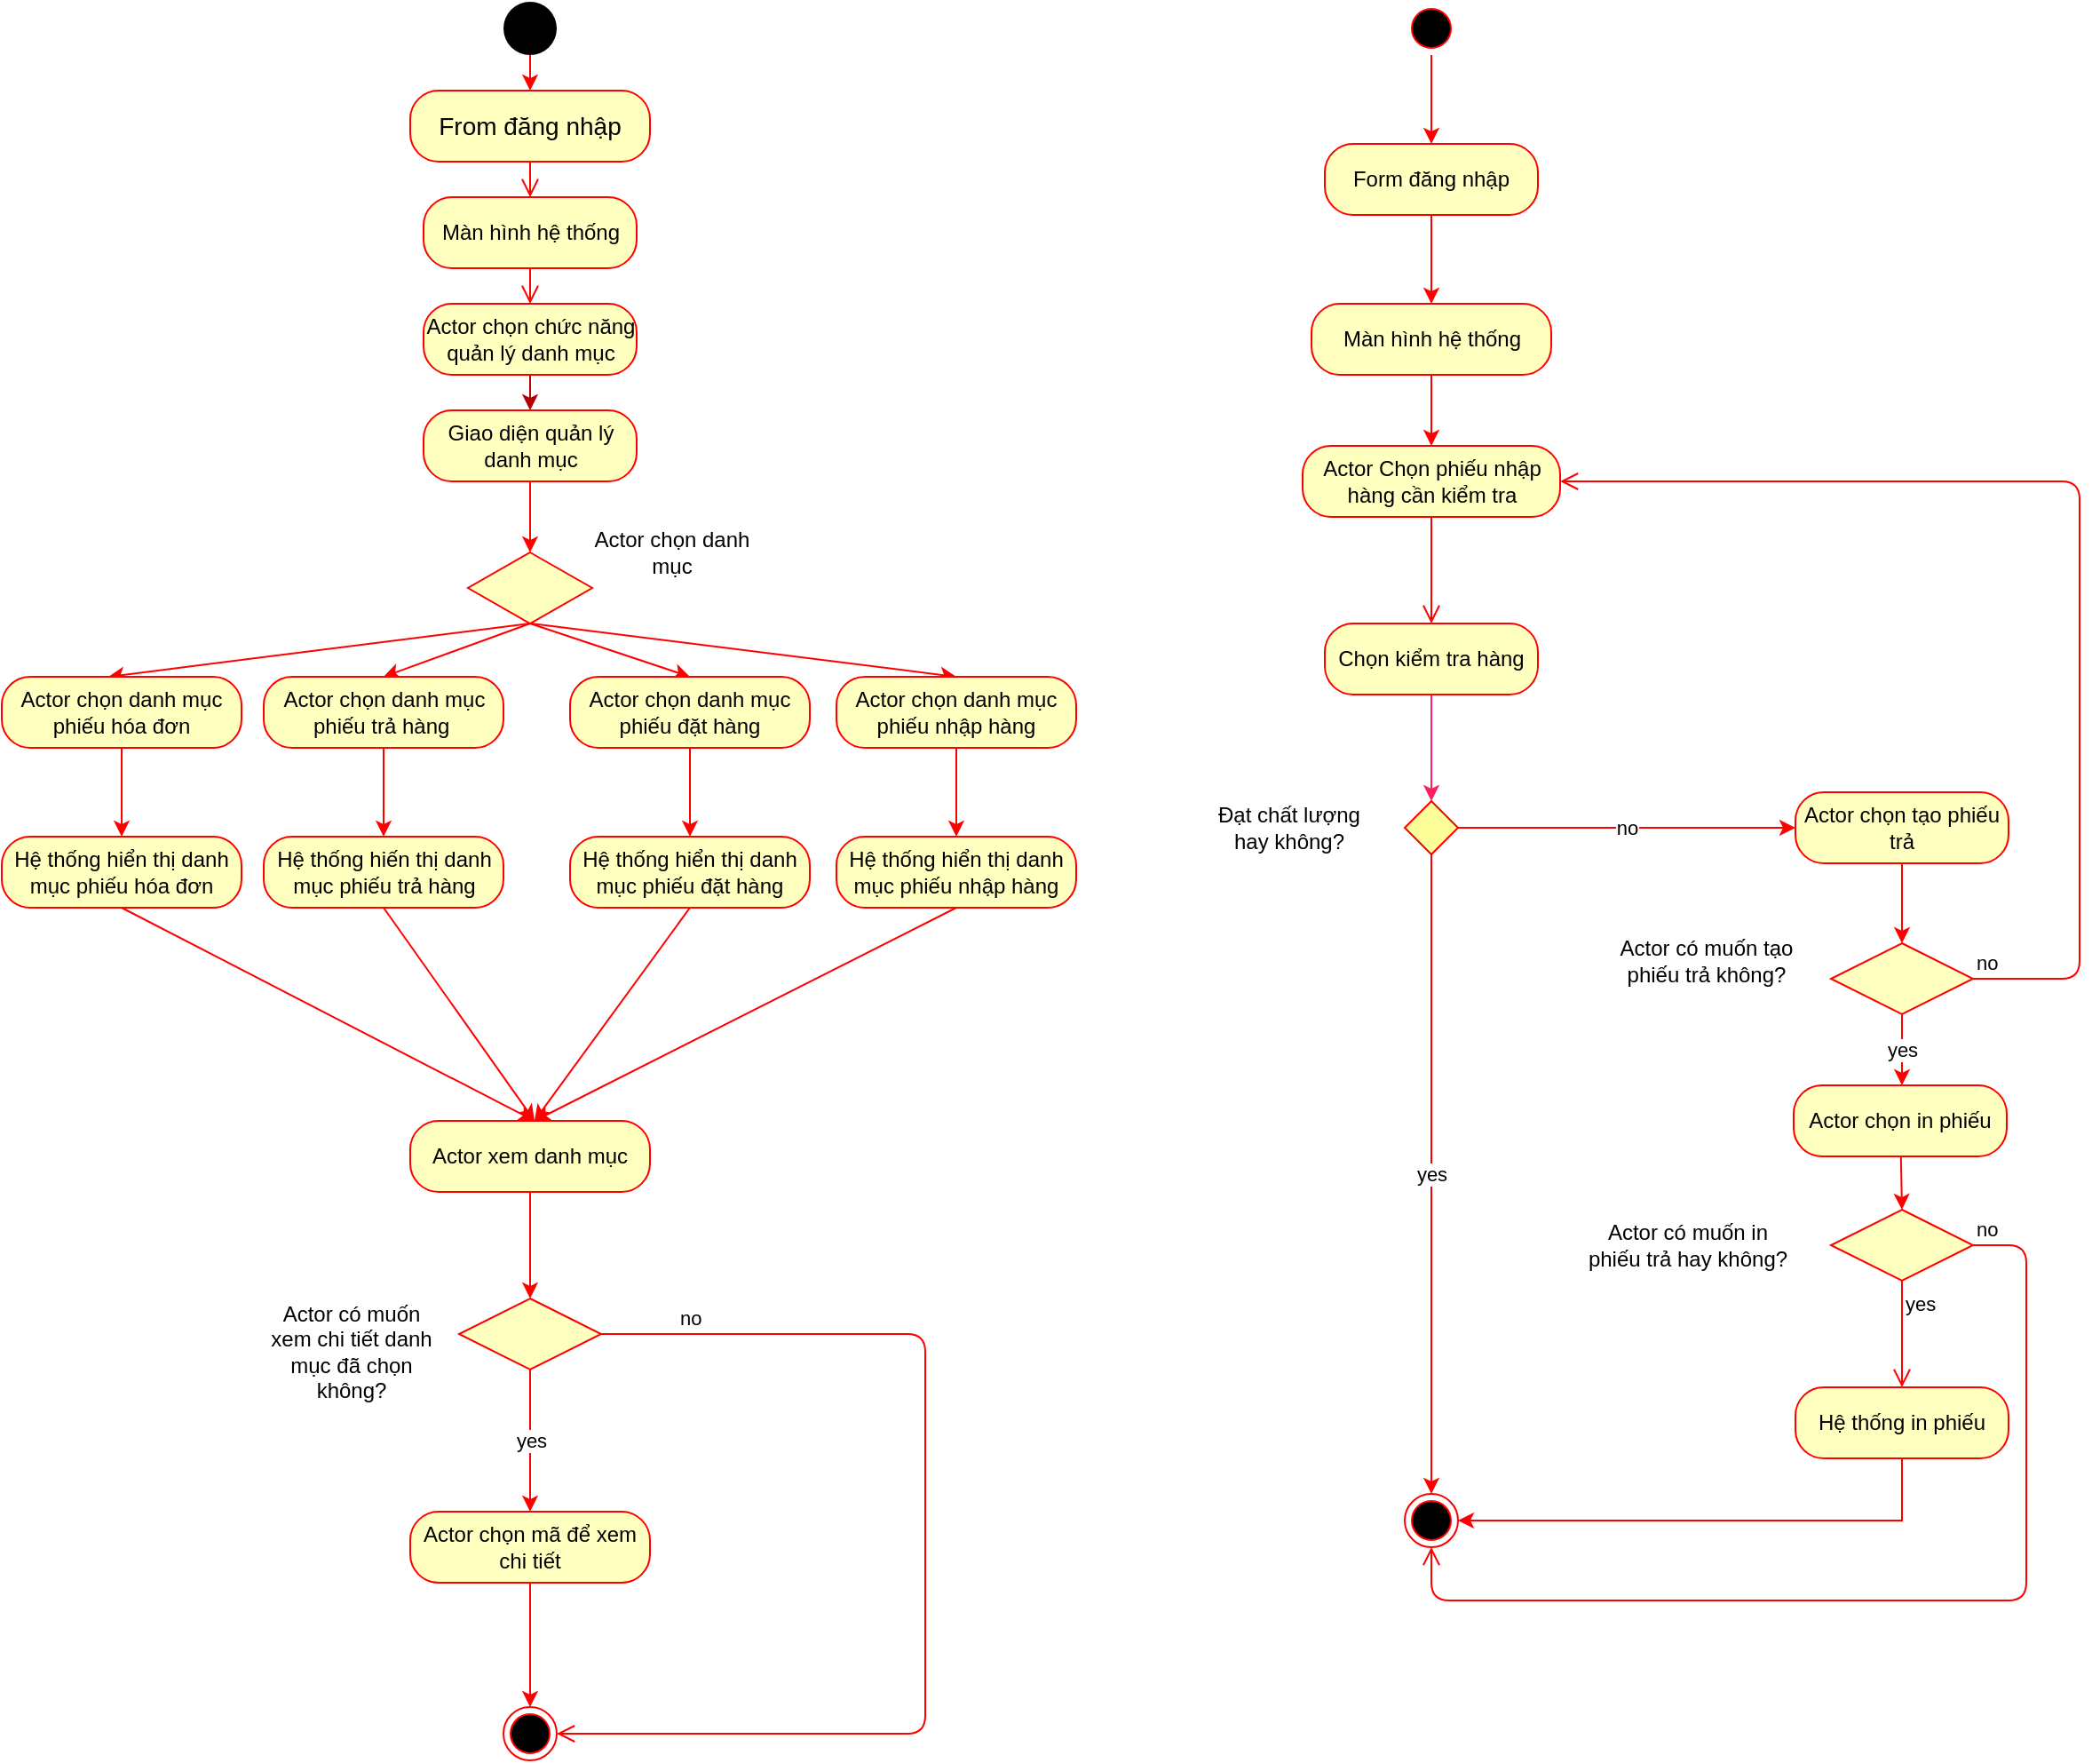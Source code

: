 <mxfile version="13.10.4" type="github">
  <diagram name="Page-1" id="e7e014a7-5840-1c2e-5031-d8a46d1fe8dd">
    <mxGraphModel dx="1220" dy="1555" grid="1" gridSize="10" guides="1" tooltips="1" connect="1" arrows="1" fold="1" page="1" pageScale="1" pageWidth="1169" pageHeight="826" background="#ffffff" math="0" shadow="0">
      <root>
        <mxCell id="0" />
        <mxCell id="1" parent="0" />
        <mxCell id="0pxNcGVsvzD9zgSRN0-3-3" style="rounded=0;orthogonalLoop=1;jettySize=auto;html=1;exitX=0.5;exitY=1;exitDx=0;exitDy=0;strokeColor=#FF0000;" parent="1" target="0pxNcGVsvzD9zgSRN0-3-1" edge="1">
          <mxGeometry relative="1" as="geometry">
            <mxPoint x="845" y="-750" as="sourcePoint" />
          </mxGeometry>
        </mxCell>
        <mxCell id="-c-wwAFa2-BwszWhMHXV-96" value="" style="ellipse;html=1;shape=startState;fillColor=#000000;strokeColor=#ff0000;" parent="1" vertex="1">
          <mxGeometry x="830" y="-780" width="30" height="30" as="geometry" />
        </mxCell>
        <mxCell id="-c-wwAFa2-BwszWhMHXV-98" value="Actor Chọn phiếu nhập hàng cần kiểm tra" style="rounded=1;whiteSpace=wrap;html=1;arcSize=40;fontColor=#000000;fillColor=#ffffc0;strokeColor=#ff0000;" parent="1" vertex="1">
          <mxGeometry x="772.5" y="-530" width="145" height="40" as="geometry" />
        </mxCell>
        <mxCell id="-c-wwAFa2-BwszWhMHXV-99" value="" style="edgeStyle=orthogonalEdgeStyle;html=1;verticalAlign=bottom;endArrow=open;endSize=8;strokeColor=#ff0000;" parent="1" source="-c-wwAFa2-BwszWhMHXV-98" edge="1">
          <mxGeometry relative="1" as="geometry">
            <mxPoint x="845" y="-430" as="targetPoint" />
          </mxGeometry>
        </mxCell>
        <mxCell id="-c-wwAFa2-BwszWhMHXV-110" style="edgeStyle=none;rounded=0;orthogonalLoop=1;jettySize=auto;html=1;exitX=0.5;exitY=1;exitDx=0;exitDy=0;entryX=0.5;entryY=0;entryDx=0;entryDy=0;strokeColor=#FF1F62;" parent="1" source="-c-wwAFa2-BwszWhMHXV-104" target="-c-wwAFa2-BwszWhMHXV-109" edge="1">
          <mxGeometry relative="1" as="geometry" />
        </mxCell>
        <mxCell id="-c-wwAFa2-BwszWhMHXV-104" value="Chọn kiểm tra hàng" style="rounded=1;whiteSpace=wrap;html=1;arcSize=40;fontColor=#000000;fillColor=#ffffc0;strokeColor=#ff0000;" parent="1" vertex="1">
          <mxGeometry x="785" y="-430" width="120" height="40" as="geometry" />
        </mxCell>
        <mxCell id="BmALPy2898BpjJ6mpnyW-190" value="yes" style="edgeStyle=orthogonalEdgeStyle;rounded=0;orthogonalLoop=1;jettySize=auto;html=1;strokeColor=#FF0000;entryX=0.5;entryY=0;entryDx=0;entryDy=0;" edge="1" parent="1" source="-c-wwAFa2-BwszWhMHXV-109" target="-c-wwAFa2-BwszWhMHXV-114">
          <mxGeometry relative="1" as="geometry">
            <mxPoint x="845" y="-160" as="targetPoint" />
          </mxGeometry>
        </mxCell>
        <mxCell id="BmALPy2898BpjJ6mpnyW-191" value="no" style="edgeStyle=orthogonalEdgeStyle;rounded=0;orthogonalLoop=1;jettySize=auto;html=1;entryX=0;entryY=0.5;entryDx=0;entryDy=0;strokeColor=#FF0000;" edge="1" parent="1" source="-c-wwAFa2-BwszWhMHXV-109" target="-c-wwAFa2-BwszWhMHXV-112">
          <mxGeometry relative="1" as="geometry" />
        </mxCell>
        <mxCell id="-c-wwAFa2-BwszWhMHXV-109" value="" style="rhombus;fillColor=#FFFF99;strokeColor=#FF0000;" parent="1" vertex="1">
          <mxGeometry x="830" y="-330" width="30" height="30" as="geometry" />
        </mxCell>
        <mxCell id="0pxNcGVsvzD9zgSRN0-3-12" style="edgeStyle=none;rounded=0;orthogonalLoop=1;jettySize=auto;html=1;entryX=0.5;entryY=0;entryDx=0;entryDy=0;strokeColor=#FF0000;" parent="1" source="-c-wwAFa2-BwszWhMHXV-112" edge="1">
          <mxGeometry relative="1" as="geometry">
            <mxPoint x="1110" y="-250" as="targetPoint" />
          </mxGeometry>
        </mxCell>
        <mxCell id="-c-wwAFa2-BwszWhMHXV-112" value="Actor chọn tạo phiếu trả" style="rounded=1;whiteSpace=wrap;html=1;arcSize=40;fontColor=#000000;fillColor=#ffffc0;strokeColor=#ff0000;" parent="1" vertex="1">
          <mxGeometry x="1050" y="-335" width="120" height="40" as="geometry" />
        </mxCell>
        <mxCell id="-c-wwAFa2-BwszWhMHXV-114" value="" style="ellipse;html=1;shape=endState;fillColor=#000000;strokeColor=#ff0000;" parent="1" vertex="1">
          <mxGeometry x="830" y="60" width="30" height="30" as="geometry" />
        </mxCell>
        <mxCell id="BmALPy2898BpjJ6mpnyW-136" style="edgeStyle=none;rounded=0;orthogonalLoop=1;jettySize=auto;html=1;entryX=0.5;entryY=0;entryDx=0;entryDy=0;strokeColor=#FF0000;" edge="1" parent="1" source="0pxNcGVsvzD9zgSRN0-3-1" target="BmALPy2898BpjJ6mpnyW-135">
          <mxGeometry relative="1" as="geometry" />
        </mxCell>
        <mxCell id="0pxNcGVsvzD9zgSRN0-3-1" value="Form đăng nhập" style="rounded=1;whiteSpace=wrap;html=1;arcSize=40;fontColor=#000000;fillColor=#ffffc0;strokeColor=#ff0000;" parent="1" vertex="1">
          <mxGeometry x="785" y="-700" width="120" height="40" as="geometry" />
        </mxCell>
        <mxCell id="0pxNcGVsvzD9zgSRN0-3-6" value="Đạt chất lượng hay không?" style="text;html=1;strokeColor=none;fillColor=none;align=center;verticalAlign=middle;whiteSpace=wrap;rounded=0;" parent="1" vertex="1">
          <mxGeometry x="720" y="-325" width="90" height="20" as="geometry" />
        </mxCell>
        <mxCell id="0pxNcGVsvzD9zgSRN0-3-14" value="yes" style="edgeStyle=none;rounded=0;orthogonalLoop=1;jettySize=auto;html=1;exitX=0.5;exitY=1;exitDx=0;exitDy=0;entryX=0.5;entryY=0;entryDx=0;entryDy=0;strokeColor=#FF0000;" parent="1" edge="1">
          <mxGeometry relative="1" as="geometry">
            <mxPoint x="1110" y="-210" as="sourcePoint" />
            <mxPoint x="1110" y="-170" as="targetPoint" />
          </mxGeometry>
        </mxCell>
        <mxCell id="BmALPy2898BpjJ6mpnyW-61" style="edgeStyle=none;rounded=0;orthogonalLoop=1;jettySize=auto;html=1;exitX=0.5;exitY=1;exitDx=0;exitDy=0;entryX=0.5;entryY=0;entryDx=0;entryDy=0;strokeWidth=1;fillColor=#f0a30a;strokeColor=#FF0000;" edge="1" parent="1" source="BmALPy2898BpjJ6mpnyW-62" target="BmALPy2898BpjJ6mpnyW-63">
          <mxGeometry relative="1" as="geometry" />
        </mxCell>
        <mxCell id="BmALPy2898BpjJ6mpnyW-62" value="" style="ellipse;fillColor=#000000;strokeColor=none;" vertex="1" parent="1">
          <mxGeometry x="322.5" y="-780" width="30" height="30" as="geometry" />
        </mxCell>
        <mxCell id="BmALPy2898BpjJ6mpnyW-63" value="&lt;span style=&quot;font-size: 14px&quot;&gt;From đăng nhập&lt;/span&gt;" style="rounded=1;whiteSpace=wrap;html=1;arcSize=40;fontColor=#000000;fillColor=#ffffc0;strokeColor=#ff0000;" vertex="1" parent="1">
          <mxGeometry x="270.0" y="-730" width="135" height="40" as="geometry" />
        </mxCell>
        <mxCell id="BmALPy2898BpjJ6mpnyW-64" value="" style="edgeStyle=orthogonalEdgeStyle;html=1;verticalAlign=bottom;endArrow=open;endSize=8;strokeColor=#ff0000;entryX=0.5;entryY=0;entryDx=0;entryDy=0;" edge="1" parent="1" source="BmALPy2898BpjJ6mpnyW-63" target="BmALPy2898BpjJ6mpnyW-65">
          <mxGeometry relative="1" as="geometry">
            <mxPoint x="337.5" y="-740" as="targetPoint" />
          </mxGeometry>
        </mxCell>
        <mxCell id="BmALPy2898BpjJ6mpnyW-65" value="Màn hình hệ thống" style="rounded=1;whiteSpace=wrap;html=1;arcSize=40;fontColor=#000000;fillColor=#ffffc0;strokeColor=#ff0000;" vertex="1" parent="1">
          <mxGeometry x="277.5" y="-670" width="120" height="40" as="geometry" />
        </mxCell>
        <mxCell id="BmALPy2898BpjJ6mpnyW-66" value="" style="edgeStyle=orthogonalEdgeStyle;html=1;verticalAlign=bottom;endArrow=open;endSize=8;strokeColor=#ff0000;entryX=0.5;entryY=0;entryDx=0;entryDy=0;" edge="1" parent="1" source="BmALPy2898BpjJ6mpnyW-65" target="BmALPy2898BpjJ6mpnyW-72">
          <mxGeometry relative="1" as="geometry">
            <mxPoint x="337.5" y="-640" as="targetPoint" />
          </mxGeometry>
        </mxCell>
        <mxCell id="BmALPy2898BpjJ6mpnyW-143" style="edgeStyle=none;rounded=0;orthogonalLoop=1;jettySize=auto;html=1;entryX=0.5;entryY=0;entryDx=0;entryDy=0;strokeColor=#FF0000;" edge="1" parent="1" source="BmALPy2898BpjJ6mpnyW-68" target="BmALPy2898BpjJ6mpnyW-140">
          <mxGeometry relative="1" as="geometry" />
        </mxCell>
        <mxCell id="BmALPy2898BpjJ6mpnyW-68" value="Giao diện quản lý danh mục" style="rounded=1;whiteSpace=wrap;html=1;arcSize=40;fontColor=#000000;fillColor=#ffffc0;strokeColor=#ff0000;" vertex="1" parent="1">
          <mxGeometry x="277.5" y="-550" width="120" height="40" as="geometry" />
        </mxCell>
        <mxCell id="BmALPy2898BpjJ6mpnyW-71" style="edgeStyle=orthogonalEdgeStyle;rounded=0;orthogonalLoop=1;jettySize=auto;html=1;exitX=0.5;exitY=1;exitDx=0;exitDy=0;entryX=0.5;entryY=0;entryDx=0;entryDy=0;fillColor=#e51400;strokeColor=#B20000;" edge="1" parent="1" source="BmALPy2898BpjJ6mpnyW-72" target="BmALPy2898BpjJ6mpnyW-68">
          <mxGeometry relative="1" as="geometry" />
        </mxCell>
        <mxCell id="BmALPy2898BpjJ6mpnyW-72" value="Actor chọn chức năng quản lý danh mục" style="rounded=1;whiteSpace=wrap;html=1;arcSize=40;fontColor=#000000;fillColor=#ffffc0;strokeColor=#ff0000;" vertex="1" parent="1">
          <mxGeometry x="277.5" y="-610" width="120" height="40" as="geometry" />
        </mxCell>
        <mxCell id="BmALPy2898BpjJ6mpnyW-127" style="edgeStyle=none;rounded=0;orthogonalLoop=1;jettySize=auto;html=1;exitX=0.5;exitY=1;exitDx=0;exitDy=0;fillColor=#e51400;strokeColor=#FF0000;" edge="1" parent="1" source="BmALPy2898BpjJ6mpnyW-118">
          <mxGeometry relative="1" as="geometry">
            <mxPoint x="340" y="-150" as="targetPoint" />
          </mxGeometry>
        </mxCell>
        <mxCell id="BmALPy2898BpjJ6mpnyW-118" value="Hệ thống hiển thị danh mục phiếu hóa đơn" style="rounded=1;whiteSpace=wrap;html=1;arcSize=40;fontColor=#000000;fillColor=#ffffc0;strokeColor=#ff0000;" vertex="1" parent="1">
          <mxGeometry x="40.0" y="-310" width="135" height="40" as="geometry" />
        </mxCell>
        <mxCell id="BmALPy2898BpjJ6mpnyW-130" style="edgeStyle=none;rounded=0;orthogonalLoop=1;jettySize=auto;html=1;exitX=0.5;exitY=1;exitDx=0;exitDy=0;fillColor=#e51400;strokeColor=#FF0000;" edge="1" parent="1" source="BmALPy2898BpjJ6mpnyW-120">
          <mxGeometry relative="1" as="geometry">
            <mxPoint x="340" y="-150" as="targetPoint" />
          </mxGeometry>
        </mxCell>
        <mxCell id="BmALPy2898BpjJ6mpnyW-120" value="Hệ thống hiến thị danh mục phiếu trả hàng" style="rounded=1;whiteSpace=wrap;html=1;arcSize=40;fontColor=#000000;fillColor=#ffffc0;strokeColor=#ff0000;" vertex="1" parent="1">
          <mxGeometry x="187.5" y="-310" width="135" height="40" as="geometry" />
        </mxCell>
        <mxCell id="BmALPy2898BpjJ6mpnyW-128" style="edgeStyle=none;rounded=0;orthogonalLoop=1;jettySize=auto;html=1;exitX=0.5;exitY=1;exitDx=0;exitDy=0;fillColor=#e51400;strokeColor=#FF0000;" edge="1" parent="1" source="BmALPy2898BpjJ6mpnyW-121">
          <mxGeometry relative="1" as="geometry">
            <mxPoint x="340" y="-150" as="targetPoint" />
          </mxGeometry>
        </mxCell>
        <mxCell id="BmALPy2898BpjJ6mpnyW-121" value="Hệ thống hiển thị danh mục phiếu nhập hàng" style="rounded=1;whiteSpace=wrap;html=1;arcSize=40;fontColor=#000000;fillColor=#ffffc0;strokeColor=#ff0000;" vertex="1" parent="1">
          <mxGeometry x="510.0" y="-310" width="135" height="40" as="geometry" />
        </mxCell>
        <mxCell id="BmALPy2898BpjJ6mpnyW-129" style="edgeStyle=none;rounded=0;orthogonalLoop=1;jettySize=auto;html=1;exitX=0.5;exitY=1;exitDx=0;exitDy=0;fillColor=#e51400;strokeColor=#FF0000;" edge="1" parent="1" source="BmALPy2898BpjJ6mpnyW-122">
          <mxGeometry relative="1" as="geometry">
            <mxPoint x="340" y="-150" as="targetPoint" />
          </mxGeometry>
        </mxCell>
        <mxCell id="BmALPy2898BpjJ6mpnyW-122" value="Hệ thống hiển thị danh mục phiếu đặt hàng" style="rounded=1;whiteSpace=wrap;html=1;arcSize=40;fontColor=#000000;fillColor=#ffffc0;strokeColor=#ff0000;" vertex="1" parent="1">
          <mxGeometry x="360.0" y="-310" width="135" height="40" as="geometry" />
        </mxCell>
        <mxCell id="BmALPy2898BpjJ6mpnyW-171" style="edgeStyle=none;rounded=0;orthogonalLoop=1;jettySize=auto;html=1;entryX=0.5;entryY=0;entryDx=0;entryDy=0;strokeColor=#FF0000;" edge="1" parent="1" source="BmALPy2898BpjJ6mpnyW-131" target="BmALPy2898BpjJ6mpnyW-162">
          <mxGeometry relative="1" as="geometry" />
        </mxCell>
        <mxCell id="BmALPy2898BpjJ6mpnyW-131" value="Actor xem danh mục" style="rounded=1;whiteSpace=wrap;html=1;arcSize=40;fontColor=#000000;fillColor=#ffffc0;strokeColor=#ff0000;" vertex="1" parent="1">
          <mxGeometry x="270.0" y="-150" width="135" height="40" as="geometry" />
        </mxCell>
        <mxCell id="BmALPy2898BpjJ6mpnyW-134" value="" style="ellipse;html=1;shape=endState;fillColor=#000000;strokeColor=#ff0000;" vertex="1" parent="1">
          <mxGeometry x="322.5" y="180" width="30" height="30" as="geometry" />
        </mxCell>
        <mxCell id="BmALPy2898BpjJ6mpnyW-137" style="edgeStyle=none;rounded=0;orthogonalLoop=1;jettySize=auto;html=1;entryX=0.5;entryY=0;entryDx=0;entryDy=0;strokeColor=#FF0000;" edge="1" parent="1" source="BmALPy2898BpjJ6mpnyW-135" target="-c-wwAFa2-BwszWhMHXV-98">
          <mxGeometry relative="1" as="geometry" />
        </mxCell>
        <mxCell id="BmALPy2898BpjJ6mpnyW-135" value="Màn hình hệ thống" style="rounded=1;whiteSpace=wrap;html=1;arcSize=40;fontColor=#000000;fillColor=#ffffc0;strokeColor=#ff0000;" vertex="1" parent="1">
          <mxGeometry x="777.5" y="-610" width="135" height="40" as="geometry" />
        </mxCell>
        <mxCell id="BmALPy2898BpjJ6mpnyW-153" style="edgeStyle=none;rounded=0;orthogonalLoop=1;jettySize=auto;html=1;entryX=0.444;entryY=0;entryDx=0;entryDy=0;entryPerimeter=0;strokeColor=#FF0000;exitX=0.5;exitY=1;exitDx=0;exitDy=0;" edge="1" parent="1" source="BmALPy2898BpjJ6mpnyW-140" target="BmALPy2898BpjJ6mpnyW-149">
          <mxGeometry relative="1" as="geometry" />
        </mxCell>
        <mxCell id="BmALPy2898BpjJ6mpnyW-154" style="edgeStyle=none;rounded=0;orthogonalLoop=1;jettySize=auto;html=1;entryX=0.5;entryY=0;entryDx=0;entryDy=0;strokeColor=#FF0000;" edge="1" parent="1" target="BmALPy2898BpjJ6mpnyW-152">
          <mxGeometry relative="1" as="geometry">
            <mxPoint x="338" y="-430" as="sourcePoint" />
          </mxGeometry>
        </mxCell>
        <mxCell id="BmALPy2898BpjJ6mpnyW-155" style="edgeStyle=none;rounded=0;orthogonalLoop=1;jettySize=auto;html=1;entryX=0.5;entryY=0;entryDx=0;entryDy=0;strokeColor=#FF0000;exitX=0.5;exitY=1;exitDx=0;exitDy=0;" edge="1" parent="1" source="BmALPy2898BpjJ6mpnyW-140" target="BmALPy2898BpjJ6mpnyW-151">
          <mxGeometry relative="1" as="geometry" />
        </mxCell>
        <mxCell id="BmALPy2898BpjJ6mpnyW-157" style="edgeStyle=none;rounded=0;orthogonalLoop=1;jettySize=auto;html=1;entryX=0.5;entryY=0;entryDx=0;entryDy=0;strokeColor=#FF0000;exitX=0.5;exitY=1;exitDx=0;exitDy=0;" edge="1" parent="1" source="BmALPy2898BpjJ6mpnyW-140" target="BmALPy2898BpjJ6mpnyW-150">
          <mxGeometry relative="1" as="geometry" />
        </mxCell>
        <mxCell id="BmALPy2898BpjJ6mpnyW-140" value="" style="rhombus;whiteSpace=wrap;html=1;fillColor=#ffffc0;strokeColor=#ff0000;" vertex="1" parent="1">
          <mxGeometry x="302.5" y="-470" width="70" height="40" as="geometry" />
        </mxCell>
        <mxCell id="BmALPy2898BpjJ6mpnyW-148" value="Actor chọn danh mục" style="text;html=1;strokeColor=none;fillColor=none;align=center;verticalAlign=middle;whiteSpace=wrap;rounded=0;" vertex="1" parent="1">
          <mxGeometry x="360" y="-480" width="115" height="20" as="geometry" />
        </mxCell>
        <mxCell id="BmALPy2898BpjJ6mpnyW-158" style="edgeStyle=none;rounded=0;orthogonalLoop=1;jettySize=auto;html=1;entryX=0.5;entryY=0;entryDx=0;entryDy=0;strokeColor=#FF0000;" edge="1" parent="1" source="BmALPy2898BpjJ6mpnyW-149" target="BmALPy2898BpjJ6mpnyW-118">
          <mxGeometry relative="1" as="geometry" />
        </mxCell>
        <mxCell id="BmALPy2898BpjJ6mpnyW-149" value="Actor chọn danh mục phiếu hóa đơn" style="rounded=1;whiteSpace=wrap;html=1;arcSize=40;fontColor=#000000;fillColor=#ffffc0;strokeColor=#ff0000;" vertex="1" parent="1">
          <mxGeometry x="40.0" y="-400" width="135" height="40" as="geometry" />
        </mxCell>
        <mxCell id="BmALPy2898BpjJ6mpnyW-159" style="edgeStyle=none;rounded=0;orthogonalLoop=1;jettySize=auto;html=1;entryX=0.5;entryY=0;entryDx=0;entryDy=0;strokeColor=#FF0000;" edge="1" parent="1" source="BmALPy2898BpjJ6mpnyW-150" target="BmALPy2898BpjJ6mpnyW-120">
          <mxGeometry relative="1" as="geometry" />
        </mxCell>
        <mxCell id="BmALPy2898BpjJ6mpnyW-150" value="Actor chọn danh mục phiếu trả hàng&amp;nbsp;" style="rounded=1;whiteSpace=wrap;html=1;arcSize=40;fontColor=#000000;fillColor=#ffffc0;strokeColor=#ff0000;" vertex="1" parent="1">
          <mxGeometry x="187.5" y="-400" width="135" height="40" as="geometry" />
        </mxCell>
        <mxCell id="BmALPy2898BpjJ6mpnyW-160" style="edgeStyle=none;rounded=0;orthogonalLoop=1;jettySize=auto;html=1;entryX=0.5;entryY=0;entryDx=0;entryDy=0;strokeColor=#FF0000;" edge="1" parent="1" source="BmALPy2898BpjJ6mpnyW-151" target="BmALPy2898BpjJ6mpnyW-122">
          <mxGeometry relative="1" as="geometry" />
        </mxCell>
        <mxCell id="BmALPy2898BpjJ6mpnyW-151" value="Actor chọn danh mục phiếu đặt hàng" style="rounded=1;whiteSpace=wrap;html=1;arcSize=40;fontColor=#000000;fillColor=#ffffc0;strokeColor=#ff0000;" vertex="1" parent="1">
          <mxGeometry x="360.0" y="-400" width="135" height="40" as="geometry" />
        </mxCell>
        <mxCell id="BmALPy2898BpjJ6mpnyW-161" style="edgeStyle=none;rounded=0;orthogonalLoop=1;jettySize=auto;html=1;entryX=0.5;entryY=0;entryDx=0;entryDy=0;strokeColor=#FF0000;" edge="1" parent="1" source="BmALPy2898BpjJ6mpnyW-152" target="BmALPy2898BpjJ6mpnyW-121">
          <mxGeometry relative="1" as="geometry" />
        </mxCell>
        <mxCell id="BmALPy2898BpjJ6mpnyW-152" value="Actor chọn danh mục phiếu nhập hàng" style="rounded=1;whiteSpace=wrap;html=1;arcSize=40;fontColor=#000000;fillColor=#ffffc0;strokeColor=#ff0000;" vertex="1" parent="1">
          <mxGeometry x="510.0" y="-400" width="135" height="40" as="geometry" />
        </mxCell>
        <mxCell id="BmALPy2898BpjJ6mpnyW-156" style="edgeStyle=none;rounded=0;orthogonalLoop=1;jettySize=auto;html=1;exitX=0;exitY=1;exitDx=0;exitDy=0;strokeColor=#FF0000;" edge="1" parent="1" source="BmALPy2898BpjJ6mpnyW-140" target="BmALPy2898BpjJ6mpnyW-140">
          <mxGeometry relative="1" as="geometry" />
        </mxCell>
        <mxCell id="BmALPy2898BpjJ6mpnyW-172" value="yes" style="edgeStyle=none;rounded=0;orthogonalLoop=1;jettySize=auto;html=1;entryX=0.5;entryY=0;entryDx=0;entryDy=0;strokeColor=#FF0000;" edge="1" parent="1" source="BmALPy2898BpjJ6mpnyW-162" target="BmALPy2898BpjJ6mpnyW-167">
          <mxGeometry relative="1" as="geometry" />
        </mxCell>
        <mxCell id="BmALPy2898BpjJ6mpnyW-162" value="" style="rhombus;whiteSpace=wrap;html=1;fillColor=#ffffc0;strokeColor=#ff0000;" vertex="1" parent="1">
          <mxGeometry x="297.5" y="-50" width="80" height="40" as="geometry" />
        </mxCell>
        <mxCell id="BmALPy2898BpjJ6mpnyW-163" value="no" style="edgeStyle=orthogonalEdgeStyle;html=1;align=left;verticalAlign=bottom;endArrow=open;endSize=8;strokeColor=#ff0000;entryX=1;entryY=0.5;entryDx=0;entryDy=0;" edge="1" source="BmALPy2898BpjJ6mpnyW-162" parent="1" target="BmALPy2898BpjJ6mpnyW-134">
          <mxGeometry x="-0.861" relative="1" as="geometry">
            <mxPoint x="570" y="-30" as="targetPoint" />
            <Array as="points">
              <mxPoint x="560" y="-30" />
              <mxPoint x="560" y="195" />
            </Array>
            <mxPoint as="offset" />
          </mxGeometry>
        </mxCell>
        <mxCell id="BmALPy2898BpjJ6mpnyW-165" value="Actor có muốn xem chi tiết danh mục đã chọn không?" style="text;html=1;strokeColor=none;fillColor=none;align=center;verticalAlign=middle;whiteSpace=wrap;rounded=0;" vertex="1" parent="1">
          <mxGeometry x="187.5" y="-30" width="98" height="20" as="geometry" />
        </mxCell>
        <mxCell id="BmALPy2898BpjJ6mpnyW-175" style="edgeStyle=none;rounded=0;orthogonalLoop=1;jettySize=auto;html=1;entryX=0.5;entryY=0;entryDx=0;entryDy=0;strokeColor=#FF0000;" edge="1" parent="1" source="BmALPy2898BpjJ6mpnyW-167" target="BmALPy2898BpjJ6mpnyW-134">
          <mxGeometry relative="1" as="geometry" />
        </mxCell>
        <mxCell id="BmALPy2898BpjJ6mpnyW-167" value="Actor chọn mã để xem chi tiết" style="rounded=1;whiteSpace=wrap;html=1;arcSize=40;fontColor=#000000;fillColor=#ffffc0;strokeColor=#ff0000;" vertex="1" parent="1">
          <mxGeometry x="270.0" y="70" width="135" height="40" as="geometry" />
        </mxCell>
        <mxCell id="BmALPy2898BpjJ6mpnyW-176" value="" style="rhombus;whiteSpace=wrap;html=1;fillColor=#ffffc0;strokeColor=#ff0000;" vertex="1" parent="1">
          <mxGeometry x="1070" y="-250" width="80" height="40" as="geometry" />
        </mxCell>
        <mxCell id="BmALPy2898BpjJ6mpnyW-177" value="no" style="edgeStyle=orthogonalEdgeStyle;html=1;align=left;verticalAlign=bottom;endArrow=open;endSize=8;strokeColor=#ff0000;entryX=1;entryY=0.5;entryDx=0;entryDy=0;" edge="1" source="BmALPy2898BpjJ6mpnyW-176" parent="1" target="-c-wwAFa2-BwszWhMHXV-98">
          <mxGeometry x="-1" relative="1" as="geometry">
            <mxPoint x="1250" y="-230" as="targetPoint" />
            <Array as="points">
              <mxPoint x="1210" y="-230" />
              <mxPoint x="1210" y="-510" />
            </Array>
          </mxGeometry>
        </mxCell>
        <mxCell id="BmALPy2898BpjJ6mpnyW-179" value="Actor có muốn tạo phiếu trả không?" style="text;html=1;strokeColor=none;fillColor=none;align=center;verticalAlign=middle;whiteSpace=wrap;rounded=0;" vertex="1" parent="1">
          <mxGeometry x="940" y="-250" width="120" height="20" as="geometry" />
        </mxCell>
        <mxCell id="BmALPy2898BpjJ6mpnyW-184" style="edgeStyle=none;rounded=0;orthogonalLoop=1;jettySize=auto;html=1;entryX=0.5;entryY=0;entryDx=0;entryDy=0;strokeColor=#FF0000;" edge="1" parent="1" source="BmALPy2898BpjJ6mpnyW-180" target="BmALPy2898BpjJ6mpnyW-181">
          <mxGeometry relative="1" as="geometry" />
        </mxCell>
        <mxCell id="BmALPy2898BpjJ6mpnyW-180" value="Actor chọn in phiếu" style="rounded=1;whiteSpace=wrap;html=1;arcSize=40;fontColor=#000000;fillColor=#ffffc0;strokeColor=#ff0000;" vertex="1" parent="1">
          <mxGeometry x="1049" y="-170" width="120" height="40" as="geometry" />
        </mxCell>
        <mxCell id="BmALPy2898BpjJ6mpnyW-181" value="" style="rhombus;whiteSpace=wrap;html=1;fillColor=#ffffc0;strokeColor=#ff0000;" vertex="1" parent="1">
          <mxGeometry x="1070" y="-100" width="80" height="40" as="geometry" />
        </mxCell>
        <mxCell id="BmALPy2898BpjJ6mpnyW-182" value="no" style="edgeStyle=orthogonalEdgeStyle;html=1;align=left;verticalAlign=bottom;endArrow=open;endSize=8;strokeColor=#ff0000;entryX=0.5;entryY=1;entryDx=0;entryDy=0;" edge="1" source="BmALPy2898BpjJ6mpnyW-181" parent="1" target="-c-wwAFa2-BwszWhMHXV-114">
          <mxGeometry x="-1" relative="1" as="geometry">
            <mxPoint x="1250" y="-80" as="targetPoint" />
            <Array as="points">
              <mxPoint x="1180" y="-80" />
              <mxPoint x="1180" y="120" />
              <mxPoint x="845" y="120" />
            </Array>
          </mxGeometry>
        </mxCell>
        <mxCell id="BmALPy2898BpjJ6mpnyW-183" value="yes" style="edgeStyle=orthogonalEdgeStyle;html=1;align=left;verticalAlign=top;endArrow=open;endSize=8;strokeColor=#ff0000;" edge="1" source="BmALPy2898BpjJ6mpnyW-181" parent="1">
          <mxGeometry x="-1" relative="1" as="geometry">
            <mxPoint x="1110" as="targetPoint" />
          </mxGeometry>
        </mxCell>
        <mxCell id="BmALPy2898BpjJ6mpnyW-192" style="edgeStyle=orthogonalEdgeStyle;rounded=0;orthogonalLoop=1;jettySize=auto;html=1;entryX=1;entryY=0.5;entryDx=0;entryDy=0;strokeColor=#FF0000;" edge="1" parent="1" source="BmALPy2898BpjJ6mpnyW-185" target="-c-wwAFa2-BwszWhMHXV-114">
          <mxGeometry relative="1" as="geometry">
            <Array as="points">
              <mxPoint x="1110" y="75" />
            </Array>
          </mxGeometry>
        </mxCell>
        <mxCell id="BmALPy2898BpjJ6mpnyW-185" value="Hệ thống in phiếu" style="rounded=1;whiteSpace=wrap;html=1;arcSize=40;fontColor=#000000;fillColor=#ffffc0;strokeColor=#ff0000;" vertex="1" parent="1">
          <mxGeometry x="1050" width="120" height="40" as="geometry" />
        </mxCell>
        <mxCell id="BmALPy2898BpjJ6mpnyW-186" value="Actor có muốn in phiếu trả hay không?" style="text;html=1;strokeColor=none;fillColor=none;align=center;verticalAlign=middle;whiteSpace=wrap;rounded=0;" vertex="1" parent="1">
          <mxGeometry x="930" y="-90" width="119" height="20" as="geometry" />
        </mxCell>
      </root>
    </mxGraphModel>
  </diagram>
</mxfile>
